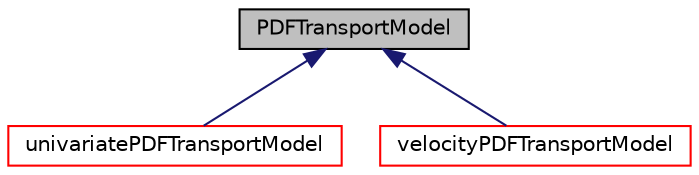 digraph "PDFTransportModel"
{
  bgcolor="transparent";
  edge [fontname="Helvetica",fontsize="10",labelfontname="Helvetica",labelfontsize="10"];
  node [fontname="Helvetica",fontsize="10",shape=record];
  Node0 [label="PDFTransportModel",height=0.2,width=0.4,color="black", fillcolor="grey75", style="filled", fontcolor="black"];
  Node0 -> Node1 [dir="back",color="midnightblue",fontsize="10",style="solid",fontname="Helvetica"];
  Node1 [label="univariatePDFTransportModel",height=0.2,width=0.4,color="red",URL="$a02060.html"];
  Node0 -> Node4 [dir="back",color="midnightblue",fontsize="10",style="solid",fontname="Helvetica"];
  Node4 [label="velocityPDFTransportModel",height=0.2,width=0.4,color="red",URL="$a02064.html"];
}
